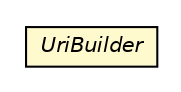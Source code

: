 #!/usr/local/bin/dot
#
# Class diagram 
# Generated by UMLGraph version R5_6-24-gf6e263 (http://www.umlgraph.org/)
#

digraph G {
	edge [fontname="Helvetica",fontsize=10,labelfontname="Helvetica",labelfontsize=10];
	node [fontname="Helvetica",fontsize=10,shape=plaintext];
	nodesep=0.25;
	ranksep=0.5;
	// io.reinert.requestor.core.uri.UriBuilder
	c85124 [label=<<table title="io.reinert.requestor.core.uri.UriBuilder" border="0" cellborder="1" cellspacing="0" cellpadding="2" port="p" bgcolor="lemonChiffon" href="./UriBuilder.html">
		<tr><td><table border="0" cellspacing="0" cellpadding="1">
<tr><td align="center" balign="center"><font face="Helvetica-Oblique"> UriBuilder </font></td></tr>
		</table></td></tr>
		</table>>, URL="./UriBuilder.html", fontname="Helvetica", fontcolor="black", fontsize=10.0];
}

